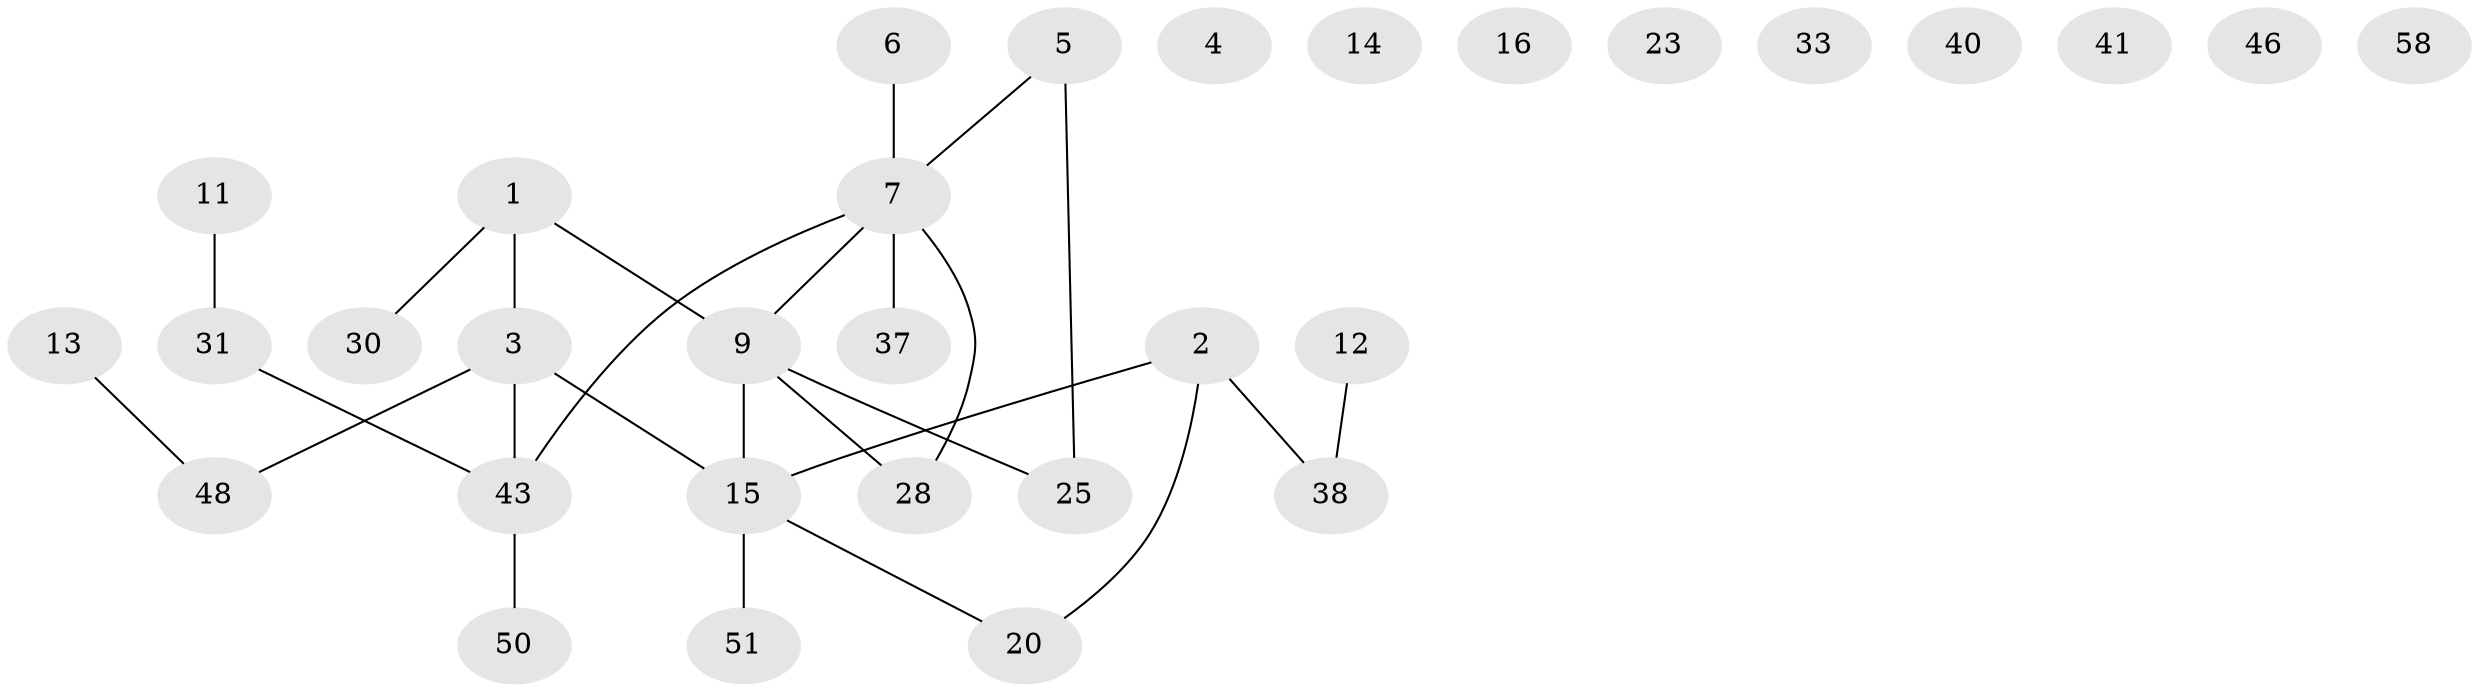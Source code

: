 // original degree distribution, {1: 0.26229508196721313, 2: 0.39344262295081966, 3: 0.11475409836065574, 4: 0.11475409836065574, 0: 0.09836065573770492, 5: 0.01639344262295082}
// Generated by graph-tools (version 1.1) at 2025/16/03/04/25 18:16:37]
// undirected, 31 vertices, 26 edges
graph export_dot {
graph [start="1"]
  node [color=gray90,style=filled];
  1 [super="+52"];
  2 [super="+29"];
  3 [super="+39+8"];
  4 [super="+22+24"];
  5 [super="+34"];
  6;
  7 [super="+21+10"];
  9 [super="+59+18"];
  11 [super="+35"];
  12 [super="+26"];
  13 [super="+56+54"];
  14 [super="+55"];
  15 [super="+32+17+27"];
  16;
  20;
  23;
  25;
  28;
  30;
  31;
  33 [super="+42+49"];
  37;
  38;
  40;
  41;
  43 [super="+61+53"];
  46;
  48;
  50;
  51;
  58;
  1 -- 9;
  1 -- 30;
  1 -- 3;
  2 -- 15;
  2 -- 20;
  2 -- 38;
  3 -- 48;
  3 -- 43;
  3 -- 15 [weight=2];
  5 -- 25;
  5 -- 7;
  6 -- 7;
  7 -- 37;
  7 -- 28;
  7 -- 9;
  7 -- 43;
  9 -- 28;
  9 -- 25;
  9 -- 15;
  11 -- 31;
  12 -- 38;
  13 -- 48;
  15 -- 51;
  15 -- 20;
  31 -- 43;
  43 -- 50;
}
